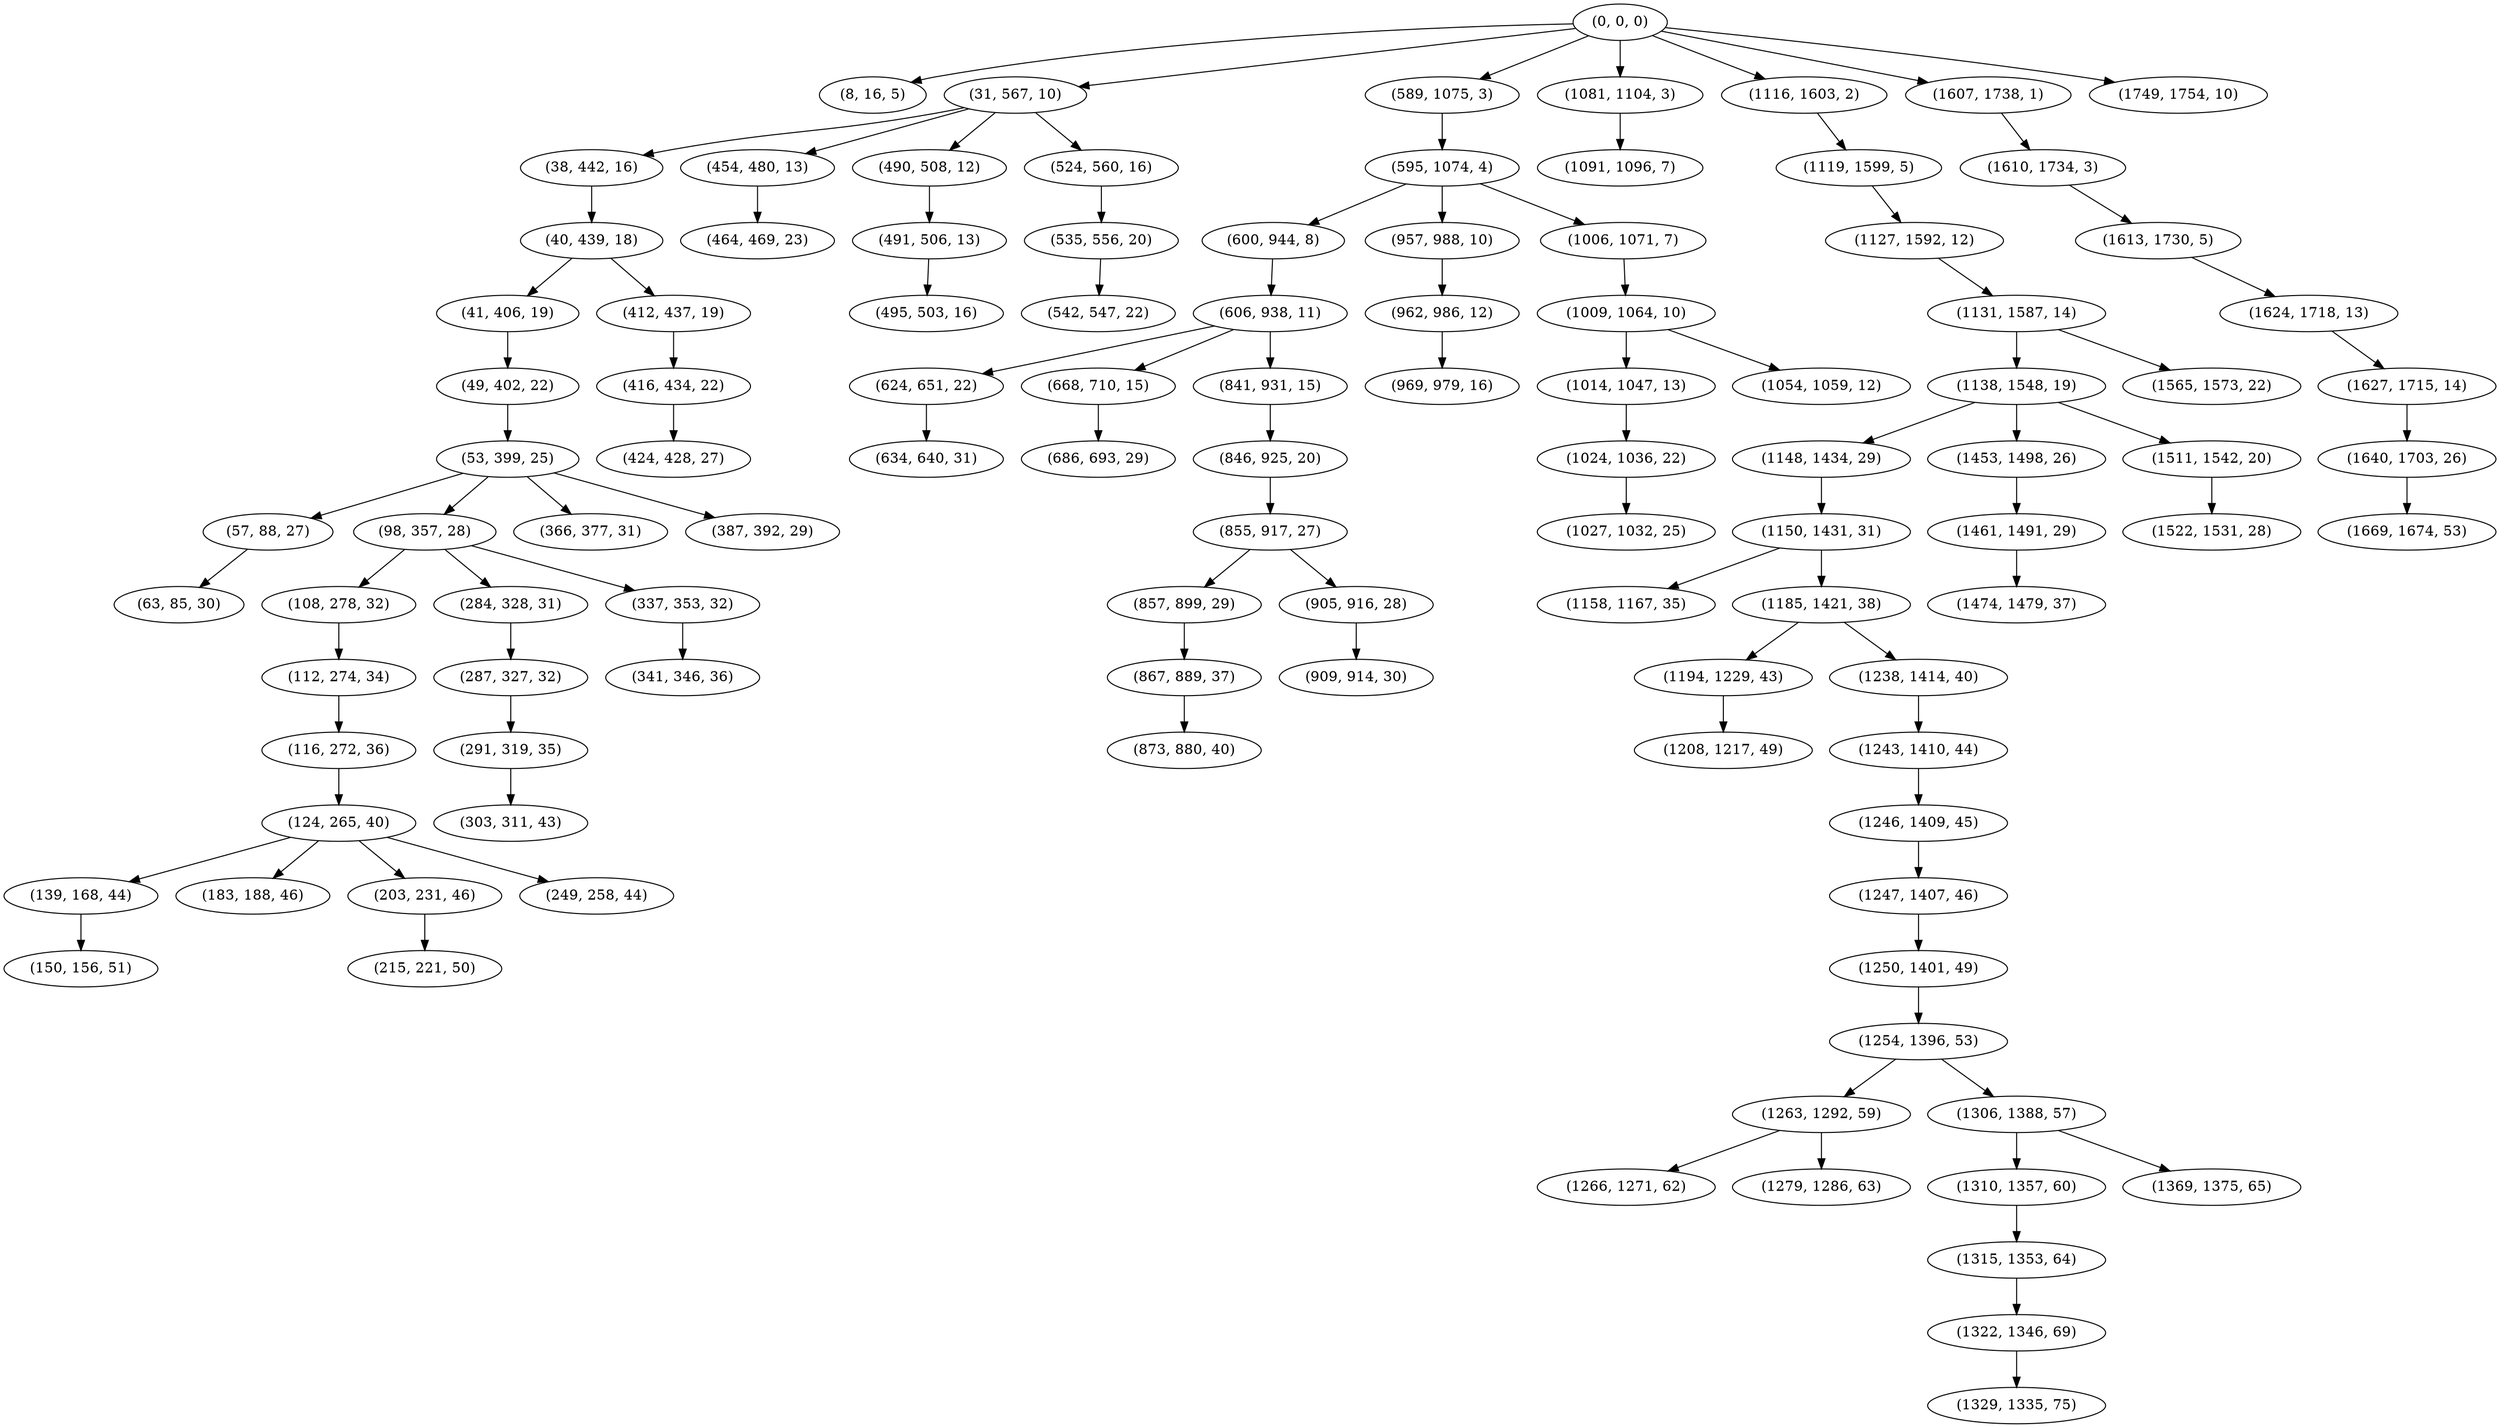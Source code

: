 digraph tree {
    "(0, 0, 0)";
    "(8, 16, 5)";
    "(31, 567, 10)";
    "(38, 442, 16)";
    "(40, 439, 18)";
    "(41, 406, 19)";
    "(49, 402, 22)";
    "(53, 399, 25)";
    "(57, 88, 27)";
    "(63, 85, 30)";
    "(98, 357, 28)";
    "(108, 278, 32)";
    "(112, 274, 34)";
    "(116, 272, 36)";
    "(124, 265, 40)";
    "(139, 168, 44)";
    "(150, 156, 51)";
    "(183, 188, 46)";
    "(203, 231, 46)";
    "(215, 221, 50)";
    "(249, 258, 44)";
    "(284, 328, 31)";
    "(287, 327, 32)";
    "(291, 319, 35)";
    "(303, 311, 43)";
    "(337, 353, 32)";
    "(341, 346, 36)";
    "(366, 377, 31)";
    "(387, 392, 29)";
    "(412, 437, 19)";
    "(416, 434, 22)";
    "(424, 428, 27)";
    "(454, 480, 13)";
    "(464, 469, 23)";
    "(490, 508, 12)";
    "(491, 506, 13)";
    "(495, 503, 16)";
    "(524, 560, 16)";
    "(535, 556, 20)";
    "(542, 547, 22)";
    "(589, 1075, 3)";
    "(595, 1074, 4)";
    "(600, 944, 8)";
    "(606, 938, 11)";
    "(624, 651, 22)";
    "(634, 640, 31)";
    "(668, 710, 15)";
    "(686, 693, 29)";
    "(841, 931, 15)";
    "(846, 925, 20)";
    "(855, 917, 27)";
    "(857, 899, 29)";
    "(867, 889, 37)";
    "(873, 880, 40)";
    "(905, 916, 28)";
    "(909, 914, 30)";
    "(957, 988, 10)";
    "(962, 986, 12)";
    "(969, 979, 16)";
    "(1006, 1071, 7)";
    "(1009, 1064, 10)";
    "(1014, 1047, 13)";
    "(1024, 1036, 22)";
    "(1027, 1032, 25)";
    "(1054, 1059, 12)";
    "(1081, 1104, 3)";
    "(1091, 1096, 7)";
    "(1116, 1603, 2)";
    "(1119, 1599, 5)";
    "(1127, 1592, 12)";
    "(1131, 1587, 14)";
    "(1138, 1548, 19)";
    "(1148, 1434, 29)";
    "(1150, 1431, 31)";
    "(1158, 1167, 35)";
    "(1185, 1421, 38)";
    "(1194, 1229, 43)";
    "(1208, 1217, 49)";
    "(1238, 1414, 40)";
    "(1243, 1410, 44)";
    "(1246, 1409, 45)";
    "(1247, 1407, 46)";
    "(1250, 1401, 49)";
    "(1254, 1396, 53)";
    "(1263, 1292, 59)";
    "(1266, 1271, 62)";
    "(1279, 1286, 63)";
    "(1306, 1388, 57)";
    "(1310, 1357, 60)";
    "(1315, 1353, 64)";
    "(1322, 1346, 69)";
    "(1329, 1335, 75)";
    "(1369, 1375, 65)";
    "(1453, 1498, 26)";
    "(1461, 1491, 29)";
    "(1474, 1479, 37)";
    "(1511, 1542, 20)";
    "(1522, 1531, 28)";
    "(1565, 1573, 22)";
    "(1607, 1738, 1)";
    "(1610, 1734, 3)";
    "(1613, 1730, 5)";
    "(1624, 1718, 13)";
    "(1627, 1715, 14)";
    "(1640, 1703, 26)";
    "(1669, 1674, 53)";
    "(1749, 1754, 10)";
    "(0, 0, 0)" -> "(8, 16, 5)";
    "(0, 0, 0)" -> "(31, 567, 10)";
    "(0, 0, 0)" -> "(589, 1075, 3)";
    "(0, 0, 0)" -> "(1081, 1104, 3)";
    "(0, 0, 0)" -> "(1116, 1603, 2)";
    "(0, 0, 0)" -> "(1607, 1738, 1)";
    "(0, 0, 0)" -> "(1749, 1754, 10)";
    "(31, 567, 10)" -> "(38, 442, 16)";
    "(31, 567, 10)" -> "(454, 480, 13)";
    "(31, 567, 10)" -> "(490, 508, 12)";
    "(31, 567, 10)" -> "(524, 560, 16)";
    "(38, 442, 16)" -> "(40, 439, 18)";
    "(40, 439, 18)" -> "(41, 406, 19)";
    "(40, 439, 18)" -> "(412, 437, 19)";
    "(41, 406, 19)" -> "(49, 402, 22)";
    "(49, 402, 22)" -> "(53, 399, 25)";
    "(53, 399, 25)" -> "(57, 88, 27)";
    "(53, 399, 25)" -> "(98, 357, 28)";
    "(53, 399, 25)" -> "(366, 377, 31)";
    "(53, 399, 25)" -> "(387, 392, 29)";
    "(57, 88, 27)" -> "(63, 85, 30)";
    "(98, 357, 28)" -> "(108, 278, 32)";
    "(98, 357, 28)" -> "(284, 328, 31)";
    "(98, 357, 28)" -> "(337, 353, 32)";
    "(108, 278, 32)" -> "(112, 274, 34)";
    "(112, 274, 34)" -> "(116, 272, 36)";
    "(116, 272, 36)" -> "(124, 265, 40)";
    "(124, 265, 40)" -> "(139, 168, 44)";
    "(124, 265, 40)" -> "(183, 188, 46)";
    "(124, 265, 40)" -> "(203, 231, 46)";
    "(124, 265, 40)" -> "(249, 258, 44)";
    "(139, 168, 44)" -> "(150, 156, 51)";
    "(203, 231, 46)" -> "(215, 221, 50)";
    "(284, 328, 31)" -> "(287, 327, 32)";
    "(287, 327, 32)" -> "(291, 319, 35)";
    "(291, 319, 35)" -> "(303, 311, 43)";
    "(337, 353, 32)" -> "(341, 346, 36)";
    "(412, 437, 19)" -> "(416, 434, 22)";
    "(416, 434, 22)" -> "(424, 428, 27)";
    "(454, 480, 13)" -> "(464, 469, 23)";
    "(490, 508, 12)" -> "(491, 506, 13)";
    "(491, 506, 13)" -> "(495, 503, 16)";
    "(524, 560, 16)" -> "(535, 556, 20)";
    "(535, 556, 20)" -> "(542, 547, 22)";
    "(589, 1075, 3)" -> "(595, 1074, 4)";
    "(595, 1074, 4)" -> "(600, 944, 8)";
    "(595, 1074, 4)" -> "(957, 988, 10)";
    "(595, 1074, 4)" -> "(1006, 1071, 7)";
    "(600, 944, 8)" -> "(606, 938, 11)";
    "(606, 938, 11)" -> "(624, 651, 22)";
    "(606, 938, 11)" -> "(668, 710, 15)";
    "(606, 938, 11)" -> "(841, 931, 15)";
    "(624, 651, 22)" -> "(634, 640, 31)";
    "(668, 710, 15)" -> "(686, 693, 29)";
    "(841, 931, 15)" -> "(846, 925, 20)";
    "(846, 925, 20)" -> "(855, 917, 27)";
    "(855, 917, 27)" -> "(857, 899, 29)";
    "(855, 917, 27)" -> "(905, 916, 28)";
    "(857, 899, 29)" -> "(867, 889, 37)";
    "(867, 889, 37)" -> "(873, 880, 40)";
    "(905, 916, 28)" -> "(909, 914, 30)";
    "(957, 988, 10)" -> "(962, 986, 12)";
    "(962, 986, 12)" -> "(969, 979, 16)";
    "(1006, 1071, 7)" -> "(1009, 1064, 10)";
    "(1009, 1064, 10)" -> "(1014, 1047, 13)";
    "(1009, 1064, 10)" -> "(1054, 1059, 12)";
    "(1014, 1047, 13)" -> "(1024, 1036, 22)";
    "(1024, 1036, 22)" -> "(1027, 1032, 25)";
    "(1081, 1104, 3)" -> "(1091, 1096, 7)";
    "(1116, 1603, 2)" -> "(1119, 1599, 5)";
    "(1119, 1599, 5)" -> "(1127, 1592, 12)";
    "(1127, 1592, 12)" -> "(1131, 1587, 14)";
    "(1131, 1587, 14)" -> "(1138, 1548, 19)";
    "(1131, 1587, 14)" -> "(1565, 1573, 22)";
    "(1138, 1548, 19)" -> "(1148, 1434, 29)";
    "(1138, 1548, 19)" -> "(1453, 1498, 26)";
    "(1138, 1548, 19)" -> "(1511, 1542, 20)";
    "(1148, 1434, 29)" -> "(1150, 1431, 31)";
    "(1150, 1431, 31)" -> "(1158, 1167, 35)";
    "(1150, 1431, 31)" -> "(1185, 1421, 38)";
    "(1185, 1421, 38)" -> "(1194, 1229, 43)";
    "(1185, 1421, 38)" -> "(1238, 1414, 40)";
    "(1194, 1229, 43)" -> "(1208, 1217, 49)";
    "(1238, 1414, 40)" -> "(1243, 1410, 44)";
    "(1243, 1410, 44)" -> "(1246, 1409, 45)";
    "(1246, 1409, 45)" -> "(1247, 1407, 46)";
    "(1247, 1407, 46)" -> "(1250, 1401, 49)";
    "(1250, 1401, 49)" -> "(1254, 1396, 53)";
    "(1254, 1396, 53)" -> "(1263, 1292, 59)";
    "(1254, 1396, 53)" -> "(1306, 1388, 57)";
    "(1263, 1292, 59)" -> "(1266, 1271, 62)";
    "(1263, 1292, 59)" -> "(1279, 1286, 63)";
    "(1306, 1388, 57)" -> "(1310, 1357, 60)";
    "(1306, 1388, 57)" -> "(1369, 1375, 65)";
    "(1310, 1357, 60)" -> "(1315, 1353, 64)";
    "(1315, 1353, 64)" -> "(1322, 1346, 69)";
    "(1322, 1346, 69)" -> "(1329, 1335, 75)";
    "(1453, 1498, 26)" -> "(1461, 1491, 29)";
    "(1461, 1491, 29)" -> "(1474, 1479, 37)";
    "(1511, 1542, 20)" -> "(1522, 1531, 28)";
    "(1607, 1738, 1)" -> "(1610, 1734, 3)";
    "(1610, 1734, 3)" -> "(1613, 1730, 5)";
    "(1613, 1730, 5)" -> "(1624, 1718, 13)";
    "(1624, 1718, 13)" -> "(1627, 1715, 14)";
    "(1627, 1715, 14)" -> "(1640, 1703, 26)";
    "(1640, 1703, 26)" -> "(1669, 1674, 53)";
}
